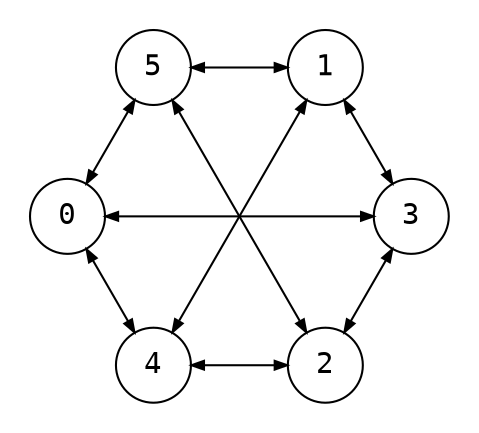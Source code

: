 digraph {
    node [shape=circle, fontname="monospace"; fixedsize=true, width="0.5"];
    edge [arrowsize=0.6];
    layout=circo;
    normalize=true;
    scale=0.8;  
    pad=0.2;

    subgraph cluster_0 {
        0, 1, 2;
    }

    subgraph cluster_1 {
        3, 4, 5;
    }

    0 -> {3, 4, 5} [dir="both"];
    1 -> {3, 4, 5} [dir="both"];
    2 -> {3, 4, 5} [dir="both"];
}